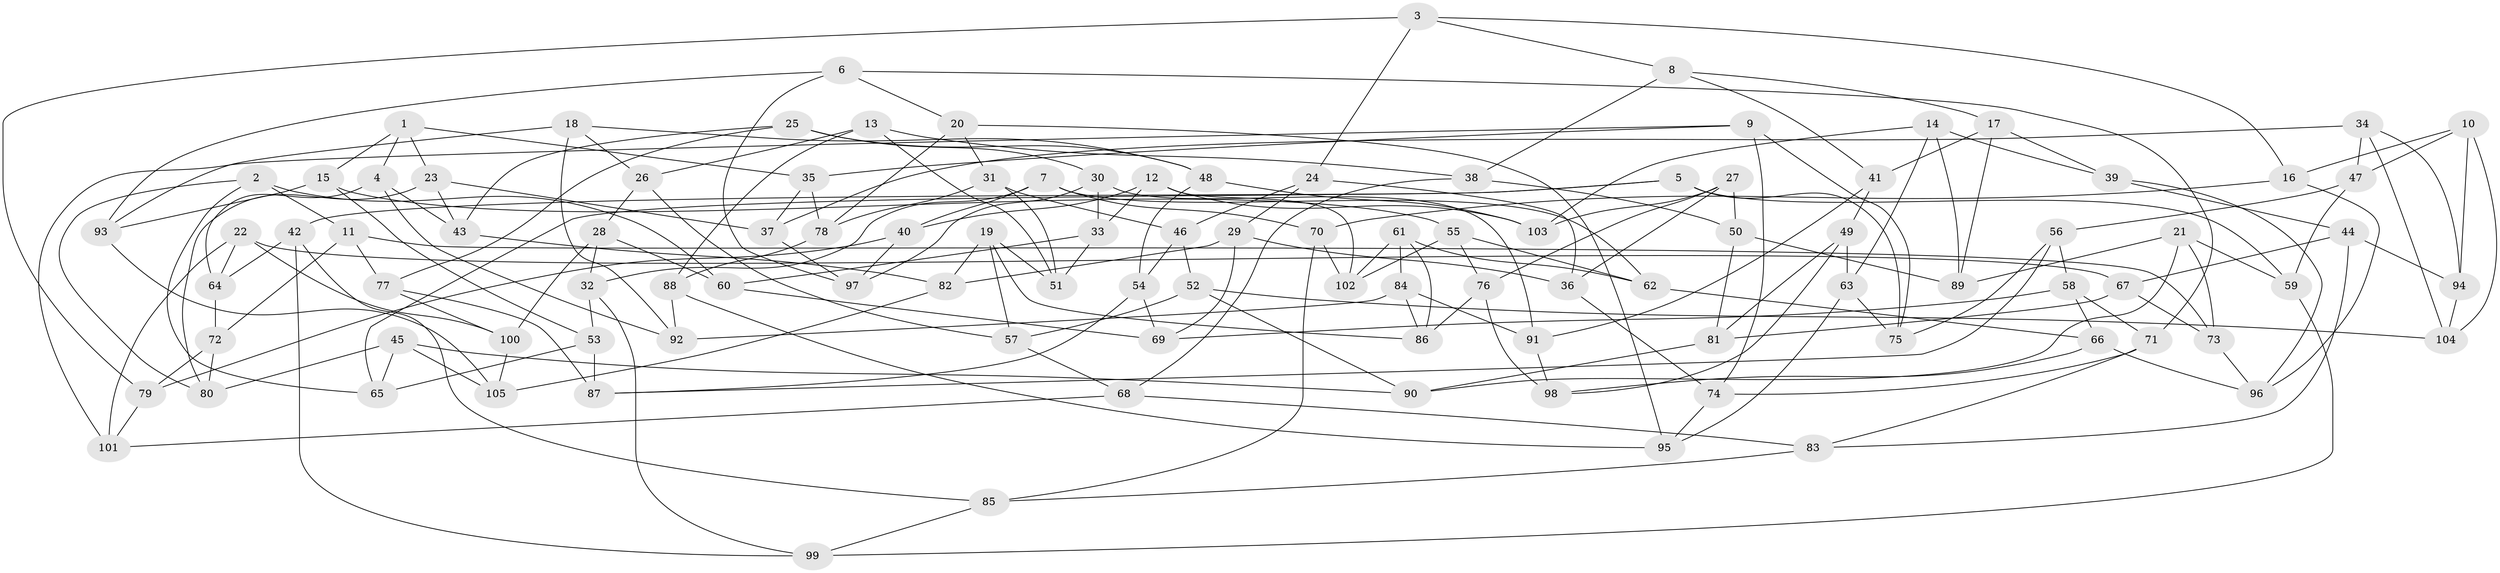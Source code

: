 // coarse degree distribution, {6: 0.515625, 4: 0.359375, 5: 0.09375, 3: 0.03125}
// Generated by graph-tools (version 1.1) at 2025/52/02/27/25 19:52:27]
// undirected, 105 vertices, 210 edges
graph export_dot {
graph [start="1"]
  node [color=gray90,style=filled];
  1;
  2;
  3;
  4;
  5;
  6;
  7;
  8;
  9;
  10;
  11;
  12;
  13;
  14;
  15;
  16;
  17;
  18;
  19;
  20;
  21;
  22;
  23;
  24;
  25;
  26;
  27;
  28;
  29;
  30;
  31;
  32;
  33;
  34;
  35;
  36;
  37;
  38;
  39;
  40;
  41;
  42;
  43;
  44;
  45;
  46;
  47;
  48;
  49;
  50;
  51;
  52;
  53;
  54;
  55;
  56;
  57;
  58;
  59;
  60;
  61;
  62;
  63;
  64;
  65;
  66;
  67;
  68;
  69;
  70;
  71;
  72;
  73;
  74;
  75;
  76;
  77;
  78;
  79;
  80;
  81;
  82;
  83;
  84;
  85;
  86;
  87;
  88;
  89;
  90;
  91;
  92;
  93;
  94;
  95;
  96;
  97;
  98;
  99;
  100;
  101;
  102;
  103;
  104;
  105;
  1 -- 23;
  1 -- 4;
  1 -- 35;
  1 -- 15;
  2 -- 11;
  2 -- 65;
  2 -- 80;
  2 -- 60;
  3 -- 8;
  3 -- 24;
  3 -- 16;
  3 -- 79;
  4 -- 43;
  4 -- 64;
  4 -- 92;
  5 -- 42;
  5 -- 75;
  5 -- 65;
  5 -- 59;
  6 -- 71;
  6 -- 97;
  6 -- 20;
  6 -- 93;
  7 -- 70;
  7 -- 40;
  7 -- 32;
  7 -- 62;
  8 -- 38;
  8 -- 41;
  8 -- 17;
  9 -- 101;
  9 -- 35;
  9 -- 74;
  9 -- 75;
  10 -- 104;
  10 -- 16;
  10 -- 94;
  10 -- 47;
  11 -- 72;
  11 -- 73;
  11 -- 77;
  12 -- 40;
  12 -- 103;
  12 -- 33;
  12 -- 102;
  13 -- 88;
  13 -- 38;
  13 -- 26;
  13 -- 51;
  14 -- 103;
  14 -- 39;
  14 -- 89;
  14 -- 63;
  15 -- 53;
  15 -- 55;
  15 -- 93;
  16 -- 96;
  16 -- 70;
  17 -- 89;
  17 -- 41;
  17 -- 39;
  18 -- 93;
  18 -- 92;
  18 -- 48;
  18 -- 26;
  19 -- 82;
  19 -- 86;
  19 -- 57;
  19 -- 51;
  20 -- 95;
  20 -- 31;
  20 -- 78;
  21 -- 90;
  21 -- 89;
  21 -- 73;
  21 -- 59;
  22 -- 101;
  22 -- 64;
  22 -- 100;
  22 -- 67;
  23 -- 80;
  23 -- 43;
  23 -- 37;
  24 -- 36;
  24 -- 29;
  24 -- 46;
  25 -- 77;
  25 -- 43;
  25 -- 30;
  25 -- 48;
  26 -- 57;
  26 -- 28;
  27 -- 36;
  27 -- 50;
  27 -- 103;
  27 -- 76;
  28 -- 32;
  28 -- 100;
  28 -- 60;
  29 -- 69;
  29 -- 82;
  29 -- 36;
  30 -- 97;
  30 -- 33;
  30 -- 91;
  31 -- 51;
  31 -- 78;
  31 -- 46;
  32 -- 53;
  32 -- 99;
  33 -- 51;
  33 -- 60;
  34 -- 104;
  34 -- 37;
  34 -- 94;
  34 -- 47;
  35 -- 78;
  35 -- 37;
  36 -- 74;
  37 -- 97;
  38 -- 50;
  38 -- 68;
  39 -- 44;
  39 -- 96;
  40 -- 97;
  40 -- 79;
  41 -- 91;
  41 -- 49;
  42 -- 99;
  42 -- 64;
  42 -- 85;
  43 -- 82;
  44 -- 94;
  44 -- 67;
  44 -- 83;
  45 -- 65;
  45 -- 90;
  45 -- 80;
  45 -- 105;
  46 -- 52;
  46 -- 54;
  47 -- 56;
  47 -- 59;
  48 -- 103;
  48 -- 54;
  49 -- 98;
  49 -- 63;
  49 -- 81;
  50 -- 89;
  50 -- 81;
  52 -- 104;
  52 -- 90;
  52 -- 57;
  53 -- 87;
  53 -- 65;
  54 -- 87;
  54 -- 69;
  55 -- 76;
  55 -- 102;
  55 -- 62;
  56 -- 87;
  56 -- 75;
  56 -- 58;
  57 -- 68;
  58 -- 71;
  58 -- 66;
  58 -- 69;
  59 -- 99;
  60 -- 69;
  61 -- 86;
  61 -- 62;
  61 -- 84;
  61 -- 102;
  62 -- 66;
  63 -- 95;
  63 -- 75;
  64 -- 72;
  66 -- 98;
  66 -- 96;
  67 -- 81;
  67 -- 73;
  68 -- 83;
  68 -- 101;
  70 -- 85;
  70 -- 102;
  71 -- 83;
  71 -- 74;
  72 -- 80;
  72 -- 79;
  73 -- 96;
  74 -- 95;
  76 -- 98;
  76 -- 86;
  77 -- 100;
  77 -- 87;
  78 -- 88;
  79 -- 101;
  81 -- 90;
  82 -- 105;
  83 -- 85;
  84 -- 91;
  84 -- 86;
  84 -- 92;
  85 -- 99;
  88 -- 92;
  88 -- 95;
  91 -- 98;
  93 -- 105;
  94 -- 104;
  100 -- 105;
}
